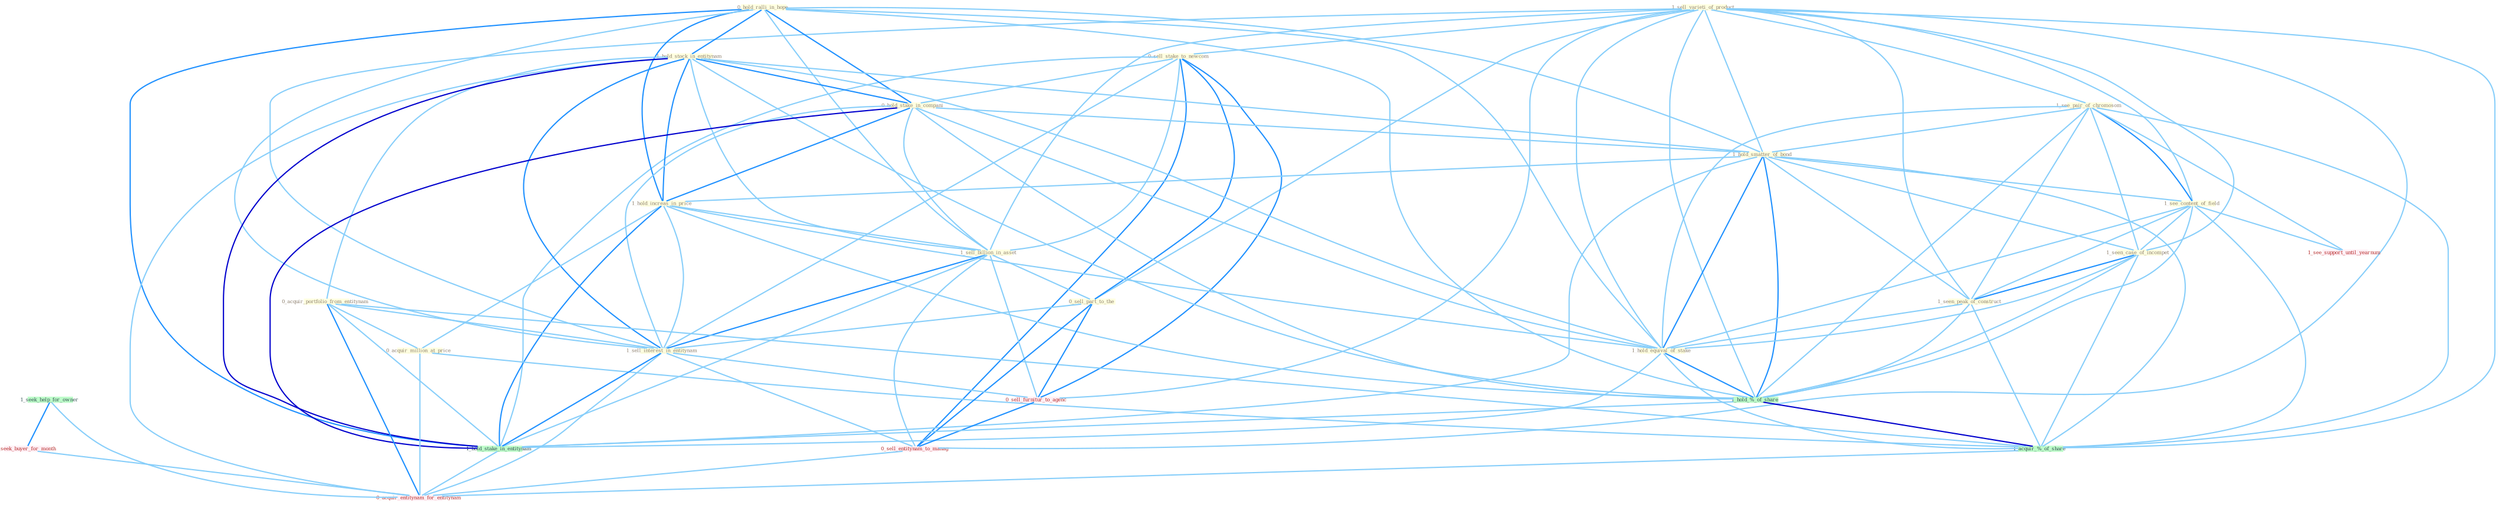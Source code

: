 Graph G{ 
    node
    [shape=polygon,style=filled,width=.5,height=.06,color="#BDFCC9",fixedsize=true,fontsize=4,
    fontcolor="#2f4f4f"];
    {node
    [color="#ffffe0", fontcolor="#8b7d6b"] "1_sell_varieti_of_product " "1_see_pair_of_chromosom " "0_sell_stake_to_newcom " "0_hold_ralli_in_hope " "1_hold_stock_in_entitynam " "0_hold_stake_in_compani " "1_hold_smatter_of_bond " "1_see_content_of_field " "1_hold_increas_in_price " "1_sell_billion_in_asset " "0_acquir_portfolio_from_entitynam " "0_acquir_million_at_price " "1_seen_case_of_incompet " "0_sell_part_to_the " "1_seen_peak_of_construct " "1_hold_equival_of_stake " "1_sell_interest_in_entitynam "}
{node [color="#fff0f5", fontcolor="#b22222"] "0_seek_buyer_for_month " "1_see_support_until_yearnum " "0_sell_furnitur_to_agenc " "0_sell_entitynam_to_manag " "0_acquir_entitynam_for_entitynam "}
edge [color="#B0E2FF"];

	"1_sell_varieti_of_product " -- "1_see_pair_of_chromosom " [w="1", color="#87cefa" ];
	"1_sell_varieti_of_product " -- "0_sell_stake_to_newcom " [w="1", color="#87cefa" ];
	"1_sell_varieti_of_product " -- "1_hold_smatter_of_bond " [w="1", color="#87cefa" ];
	"1_sell_varieti_of_product " -- "1_see_content_of_field " [w="1", color="#87cefa" ];
	"1_sell_varieti_of_product " -- "1_sell_billion_in_asset " [w="1", color="#87cefa" ];
	"1_sell_varieti_of_product " -- "1_seen_case_of_incompet " [w="1", color="#87cefa" ];
	"1_sell_varieti_of_product " -- "0_sell_part_to_the " [w="1", color="#87cefa" ];
	"1_sell_varieti_of_product " -- "1_seen_peak_of_construct " [w="1", color="#87cefa" ];
	"1_sell_varieti_of_product " -- "1_hold_equival_of_stake " [w="1", color="#87cefa" ];
	"1_sell_varieti_of_product " -- "1_sell_interest_in_entitynam " [w="1", color="#87cefa" ];
	"1_sell_varieti_of_product " -- "1_hold_%_of_share " [w="1", color="#87cefa" ];
	"1_sell_varieti_of_product " -- "1_acquir_%_of_share " [w="1", color="#87cefa" ];
	"1_sell_varieti_of_product " -- "0_sell_furnitur_to_agenc " [w="1", color="#87cefa" ];
	"1_sell_varieti_of_product " -- "0_sell_entitynam_to_manag " [w="1", color="#87cefa" ];
	"1_see_pair_of_chromosom " -- "1_hold_smatter_of_bond " [w="1", color="#87cefa" ];
	"1_see_pair_of_chromosom " -- "1_see_content_of_field " [w="2", color="#1e90ff" , len=0.8];
	"1_see_pair_of_chromosom " -- "1_seen_case_of_incompet " [w="1", color="#87cefa" ];
	"1_see_pair_of_chromosom " -- "1_seen_peak_of_construct " [w="1", color="#87cefa" ];
	"1_see_pair_of_chromosom " -- "1_hold_equival_of_stake " [w="1", color="#87cefa" ];
	"1_see_pair_of_chromosom " -- "1_hold_%_of_share " [w="1", color="#87cefa" ];
	"1_see_pair_of_chromosom " -- "1_acquir_%_of_share " [w="1", color="#87cefa" ];
	"1_see_pair_of_chromosom " -- "1_see_support_until_yearnum " [w="1", color="#87cefa" ];
	"0_sell_stake_to_newcom " -- "0_hold_stake_in_compani " [w="1", color="#87cefa" ];
	"0_sell_stake_to_newcom " -- "1_sell_billion_in_asset " [w="1", color="#87cefa" ];
	"0_sell_stake_to_newcom " -- "0_sell_part_to_the " [w="2", color="#1e90ff" , len=0.8];
	"0_sell_stake_to_newcom " -- "1_sell_interest_in_entitynam " [w="1", color="#87cefa" ];
	"0_sell_stake_to_newcom " -- "1_hold_stake_in_entitynam " [w="1", color="#87cefa" ];
	"0_sell_stake_to_newcom " -- "0_sell_furnitur_to_agenc " [w="2", color="#1e90ff" , len=0.8];
	"0_sell_stake_to_newcom " -- "0_sell_entitynam_to_manag " [w="2", color="#1e90ff" , len=0.8];
	"0_hold_ralli_in_hope " -- "1_hold_stock_in_entitynam " [w="2", color="#1e90ff" , len=0.8];
	"0_hold_ralli_in_hope " -- "0_hold_stake_in_compani " [w="2", color="#1e90ff" , len=0.8];
	"0_hold_ralli_in_hope " -- "1_hold_smatter_of_bond " [w="1", color="#87cefa" ];
	"0_hold_ralli_in_hope " -- "1_hold_increas_in_price " [w="2", color="#1e90ff" , len=0.8];
	"0_hold_ralli_in_hope " -- "1_sell_billion_in_asset " [w="1", color="#87cefa" ];
	"0_hold_ralli_in_hope " -- "1_hold_equival_of_stake " [w="1", color="#87cefa" ];
	"0_hold_ralli_in_hope " -- "1_sell_interest_in_entitynam " [w="1", color="#87cefa" ];
	"0_hold_ralli_in_hope " -- "1_hold_%_of_share " [w="1", color="#87cefa" ];
	"0_hold_ralli_in_hope " -- "1_hold_stake_in_entitynam " [w="2", color="#1e90ff" , len=0.8];
	"1_hold_stock_in_entitynam " -- "0_hold_stake_in_compani " [w="2", color="#1e90ff" , len=0.8];
	"1_hold_stock_in_entitynam " -- "1_hold_smatter_of_bond " [w="1", color="#87cefa" ];
	"1_hold_stock_in_entitynam " -- "1_hold_increas_in_price " [w="2", color="#1e90ff" , len=0.8];
	"1_hold_stock_in_entitynam " -- "1_sell_billion_in_asset " [w="1", color="#87cefa" ];
	"1_hold_stock_in_entitynam " -- "0_acquir_portfolio_from_entitynam " [w="1", color="#87cefa" ];
	"1_hold_stock_in_entitynam " -- "1_hold_equival_of_stake " [w="1", color="#87cefa" ];
	"1_hold_stock_in_entitynam " -- "1_sell_interest_in_entitynam " [w="2", color="#1e90ff" , len=0.8];
	"1_hold_stock_in_entitynam " -- "1_hold_%_of_share " [w="1", color="#87cefa" ];
	"1_hold_stock_in_entitynam " -- "1_hold_stake_in_entitynam " [w="3", color="#0000cd" , len=0.6];
	"1_hold_stock_in_entitynam " -- "0_acquir_entitynam_for_entitynam " [w="1", color="#87cefa" ];
	"0_hold_stake_in_compani " -- "1_hold_smatter_of_bond " [w="1", color="#87cefa" ];
	"0_hold_stake_in_compani " -- "1_hold_increas_in_price " [w="2", color="#1e90ff" , len=0.8];
	"0_hold_stake_in_compani " -- "1_sell_billion_in_asset " [w="1", color="#87cefa" ];
	"0_hold_stake_in_compani " -- "1_hold_equival_of_stake " [w="1", color="#87cefa" ];
	"0_hold_stake_in_compani " -- "1_sell_interest_in_entitynam " [w="1", color="#87cefa" ];
	"0_hold_stake_in_compani " -- "1_hold_%_of_share " [w="1", color="#87cefa" ];
	"0_hold_stake_in_compani " -- "1_hold_stake_in_entitynam " [w="3", color="#0000cd" , len=0.6];
	"1_hold_smatter_of_bond " -- "1_see_content_of_field " [w="1", color="#87cefa" ];
	"1_hold_smatter_of_bond " -- "1_hold_increas_in_price " [w="1", color="#87cefa" ];
	"1_hold_smatter_of_bond " -- "1_seen_case_of_incompet " [w="1", color="#87cefa" ];
	"1_hold_smatter_of_bond " -- "1_seen_peak_of_construct " [w="1", color="#87cefa" ];
	"1_hold_smatter_of_bond " -- "1_hold_equival_of_stake " [w="2", color="#1e90ff" , len=0.8];
	"1_hold_smatter_of_bond " -- "1_hold_%_of_share " [w="2", color="#1e90ff" , len=0.8];
	"1_hold_smatter_of_bond " -- "1_hold_stake_in_entitynam " [w="1", color="#87cefa" ];
	"1_hold_smatter_of_bond " -- "1_acquir_%_of_share " [w="1", color="#87cefa" ];
	"1_see_content_of_field " -- "1_seen_case_of_incompet " [w="1", color="#87cefa" ];
	"1_see_content_of_field " -- "1_seen_peak_of_construct " [w="1", color="#87cefa" ];
	"1_see_content_of_field " -- "1_hold_equival_of_stake " [w="1", color="#87cefa" ];
	"1_see_content_of_field " -- "1_hold_%_of_share " [w="1", color="#87cefa" ];
	"1_see_content_of_field " -- "1_acquir_%_of_share " [w="1", color="#87cefa" ];
	"1_see_content_of_field " -- "1_see_support_until_yearnum " [w="1", color="#87cefa" ];
	"1_hold_increas_in_price " -- "1_sell_billion_in_asset " [w="1", color="#87cefa" ];
	"1_hold_increas_in_price " -- "0_acquir_million_at_price " [w="1", color="#87cefa" ];
	"1_hold_increas_in_price " -- "1_hold_equival_of_stake " [w="1", color="#87cefa" ];
	"1_hold_increas_in_price " -- "1_sell_interest_in_entitynam " [w="1", color="#87cefa" ];
	"1_hold_increas_in_price " -- "1_hold_%_of_share " [w="1", color="#87cefa" ];
	"1_hold_increas_in_price " -- "1_hold_stake_in_entitynam " [w="2", color="#1e90ff" , len=0.8];
	"1_sell_billion_in_asset " -- "0_sell_part_to_the " [w="1", color="#87cefa" ];
	"1_sell_billion_in_asset " -- "1_sell_interest_in_entitynam " [w="2", color="#1e90ff" , len=0.8];
	"1_sell_billion_in_asset " -- "1_hold_stake_in_entitynam " [w="1", color="#87cefa" ];
	"1_sell_billion_in_asset " -- "0_sell_furnitur_to_agenc " [w="1", color="#87cefa" ];
	"1_sell_billion_in_asset " -- "0_sell_entitynam_to_manag " [w="1", color="#87cefa" ];
	"0_acquir_portfolio_from_entitynam " -- "0_acquir_million_at_price " [w="1", color="#87cefa" ];
	"0_acquir_portfolio_from_entitynam " -- "1_sell_interest_in_entitynam " [w="1", color="#87cefa" ];
	"0_acquir_portfolio_from_entitynam " -- "1_hold_stake_in_entitynam " [w="1", color="#87cefa" ];
	"0_acquir_portfolio_from_entitynam " -- "1_acquir_%_of_share " [w="1", color="#87cefa" ];
	"0_acquir_portfolio_from_entitynam " -- "0_acquir_entitynam_for_entitynam " [w="2", color="#1e90ff" , len=0.8];
	"0_acquir_million_at_price " -- "1_acquir_%_of_share " [w="1", color="#87cefa" ];
	"0_acquir_million_at_price " -- "0_acquir_entitynam_for_entitynam " [w="1", color="#87cefa" ];
	"1_seen_case_of_incompet " -- "1_seen_peak_of_construct " [w="2", color="#1e90ff" , len=0.8];
	"1_seen_case_of_incompet " -- "1_hold_equival_of_stake " [w="1", color="#87cefa" ];
	"1_seen_case_of_incompet " -- "1_hold_%_of_share " [w="1", color="#87cefa" ];
	"1_seen_case_of_incompet " -- "1_acquir_%_of_share " [w="1", color="#87cefa" ];
	"0_sell_part_to_the " -- "1_sell_interest_in_entitynam " [w="1", color="#87cefa" ];
	"0_sell_part_to_the " -- "0_sell_furnitur_to_agenc " [w="2", color="#1e90ff" , len=0.8];
	"0_sell_part_to_the " -- "0_sell_entitynam_to_manag " [w="2", color="#1e90ff" , len=0.8];
	"1_seen_peak_of_construct " -- "1_hold_equival_of_stake " [w="1", color="#87cefa" ];
	"1_seen_peak_of_construct " -- "1_hold_%_of_share " [w="1", color="#87cefa" ];
	"1_seen_peak_of_construct " -- "1_acquir_%_of_share " [w="1", color="#87cefa" ];
	"1_hold_equival_of_stake " -- "1_hold_%_of_share " [w="2", color="#1e90ff" , len=0.8];
	"1_hold_equival_of_stake " -- "1_hold_stake_in_entitynam " [w="1", color="#87cefa" ];
	"1_hold_equival_of_stake " -- "1_acquir_%_of_share " [w="1", color="#87cefa" ];
	"1_sell_interest_in_entitynam " -- "1_hold_stake_in_entitynam " [w="2", color="#1e90ff" , len=0.8];
	"1_sell_interest_in_entitynam " -- "0_sell_furnitur_to_agenc " [w="1", color="#87cefa" ];
	"1_sell_interest_in_entitynam " -- "0_sell_entitynam_to_manag " [w="1", color="#87cefa" ];
	"1_sell_interest_in_entitynam " -- "0_acquir_entitynam_for_entitynam " [w="1", color="#87cefa" ];
	"1_hold_%_of_share " -- "1_hold_stake_in_entitynam " [w="1", color="#87cefa" ];
	"1_hold_%_of_share " -- "1_acquir_%_of_share " [w="3", color="#0000cd" , len=0.6];
	"1_hold_stake_in_entitynam " -- "0_acquir_entitynam_for_entitynam " [w="1", color="#87cefa" ];
	"1_seek_help_for_owner " -- "0_seek_buyer_for_month " [w="2", color="#1e90ff" , len=0.8];
	"1_seek_help_for_owner " -- "0_acquir_entitynam_for_entitynam " [w="1", color="#87cefa" ];
	"0_seek_buyer_for_month " -- "0_acquir_entitynam_for_entitynam " [w="1", color="#87cefa" ];
	"1_acquir_%_of_share " -- "0_acquir_entitynam_for_entitynam " [w="1", color="#87cefa" ];
	"0_sell_furnitur_to_agenc " -- "0_sell_entitynam_to_manag " [w="2", color="#1e90ff" , len=0.8];
	"0_sell_entitynam_to_manag " -- "0_acquir_entitynam_for_entitynam " [w="1", color="#87cefa" ];
}